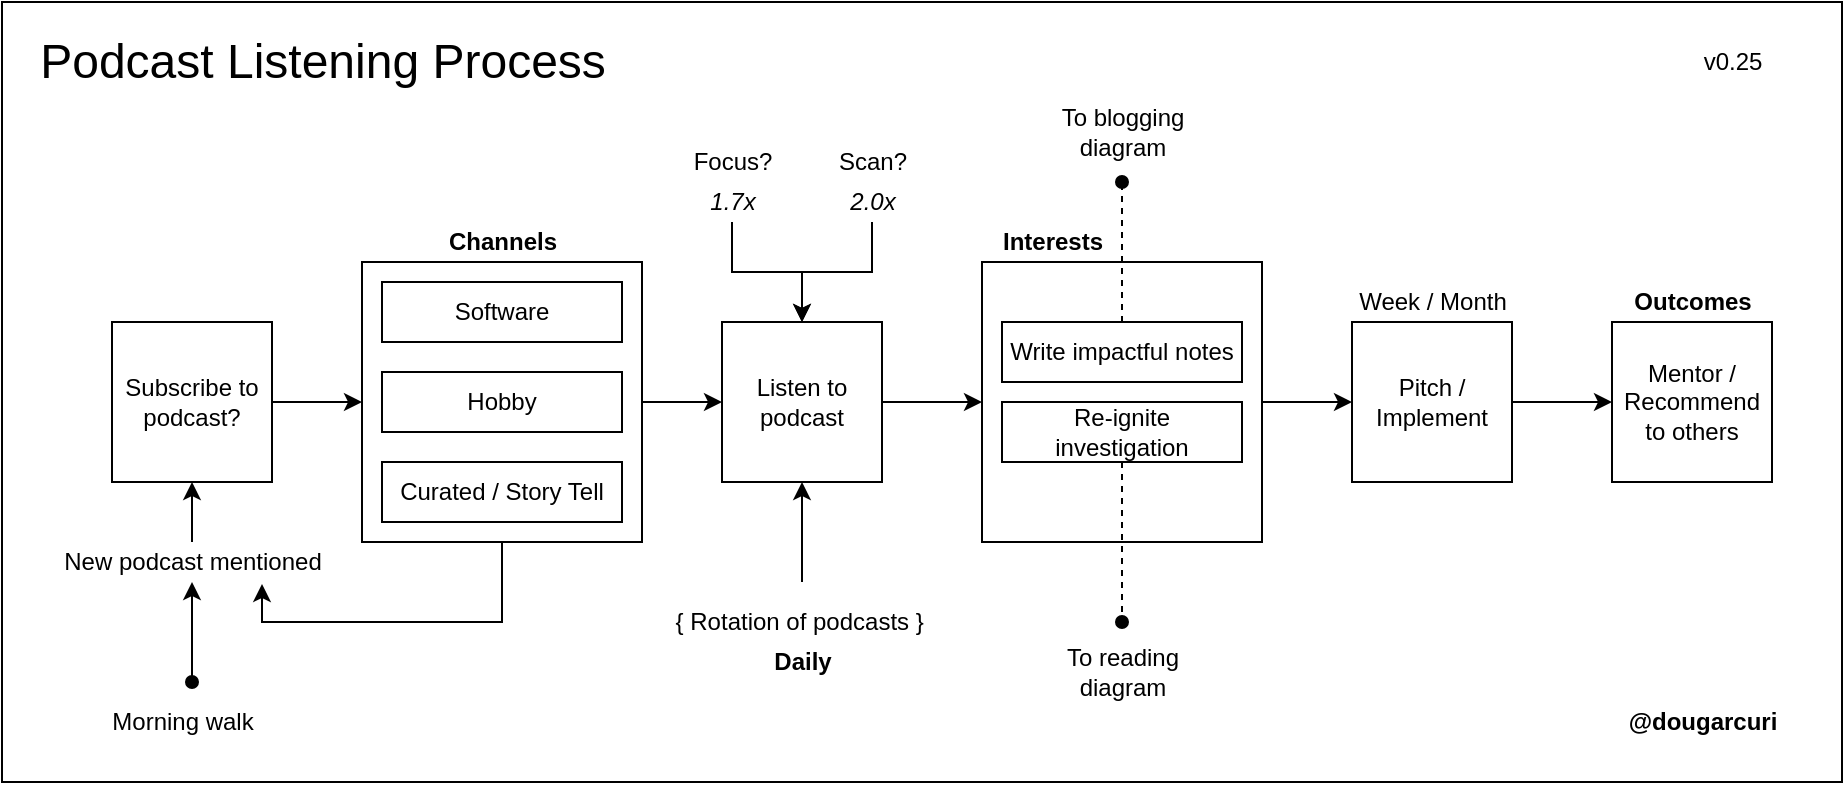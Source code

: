 <mxfile version="15.1.4" type="device"><diagram id="GHq76OuDfjOi-Ju2IBQN" name="Page-1"><mxGraphModel dx="1168" dy="786" grid="1" gridSize="10" guides="1" tooltips="1" connect="1" arrows="1" fold="1" page="1" pageScale="1" pageWidth="850" pageHeight="1100" math="0" shadow="0"><root><mxCell id="0"/><mxCell id="1" parent="0"/><mxCell id="WlOKW53uyA3XHyzy-dlt-2" value="" style="rounded=0;whiteSpace=wrap;html=1;fillColor=none;" parent="1" vertex="1"><mxGeometry x="20" y="40" width="920" height="390" as="geometry"/></mxCell><mxCell id="G3b-J4wqLpuIZi7WT0Yp-10" style="edgeStyle=orthogonalEdgeStyle;rounded=0;orthogonalLoop=1;jettySize=auto;html=1;exitX=1;exitY=0.5;exitDx=0;exitDy=0;" parent="1" source="G3b-J4wqLpuIZi7WT0Yp-7" target="WlOKW53uyA3XHyzy-dlt-9" edge="1"><mxGeometry relative="1" as="geometry"/></mxCell><mxCell id="G3b-J4wqLpuIZi7WT0Yp-11" style="edgeStyle=orthogonalEdgeStyle;rounded=0;orthogonalLoop=1;jettySize=auto;html=1;exitX=0.5;exitY=1;exitDx=0;exitDy=0;entryX=0.75;entryY=1.05;entryDx=0;entryDy=0;entryPerimeter=0;" parent="1" source="G3b-J4wqLpuIZi7WT0Yp-7" target="WlOKW53uyA3XHyzy-dlt-16" edge="1"><mxGeometry relative="1" as="geometry"/></mxCell><mxCell id="G3b-J4wqLpuIZi7WT0Yp-7" value="" style="rounded=0;whiteSpace=wrap;html=1;" parent="1" vertex="1"><mxGeometry x="200" y="170" width="140" height="140" as="geometry"/></mxCell><mxCell id="WlOKW53uyA3XHyzy-dlt-1" value="&lt;font style=&quot;font-size: 24px&quot;&gt;Podcast Listening Process&lt;/font&gt;" style="text;html=1;align=center;verticalAlign=middle;resizable=0;points=[];autosize=1;" parent="1" vertex="1"><mxGeometry x="30" y="60" width="300" height="20" as="geometry"/></mxCell><mxCell id="WlOKW53uyA3XHyzy-dlt-3" value="v0.25" style="text;html=1;align=center;verticalAlign=middle;resizable=0;points=[];autosize=1;" parent="1" vertex="1"><mxGeometry x="865" y="60" width="40" height="20" as="geometry"/></mxCell><mxCell id="WlOKW53uyA3XHyzy-dlt-4" value="&lt;b&gt;@dougarcuri&lt;/b&gt;" style="text;html=1;align=center;verticalAlign=middle;resizable=0;points=[];autosize=1;" parent="1" vertex="1"><mxGeometry x="825" y="390" width="90" height="20" as="geometry"/></mxCell><mxCell id="G3b-J4wqLpuIZi7WT0Yp-9" style="edgeStyle=orthogonalEdgeStyle;rounded=0;orthogonalLoop=1;jettySize=auto;html=1;exitX=1;exitY=0.5;exitDx=0;exitDy=0;entryX=0;entryY=0.5;entryDx=0;entryDy=0;" parent="1" source="WlOKW53uyA3XHyzy-dlt-5" target="G3b-J4wqLpuIZi7WT0Yp-7" edge="1"><mxGeometry relative="1" as="geometry"/></mxCell><mxCell id="WlOKW53uyA3XHyzy-dlt-5" value="Subscribe to podcast?" style="whiteSpace=wrap;html=1;aspect=fixed;" parent="1" vertex="1"><mxGeometry x="75" y="200" width="80" height="80" as="geometry"/></mxCell><mxCell id="gAbGk4MvbPc0745jumlz-9" style="edgeStyle=orthogonalEdgeStyle;rounded=0;orthogonalLoop=1;jettySize=auto;html=1;exitX=1;exitY=0.5;exitDx=0;exitDy=0;entryX=0;entryY=0.5;entryDx=0;entryDy=0;" edge="1" parent="1" source="WlOKW53uyA3XHyzy-dlt-9" target="gAbGk4MvbPc0745jumlz-5"><mxGeometry relative="1" as="geometry"/></mxCell><mxCell id="WlOKW53uyA3XHyzy-dlt-9" value="Listen to podcast" style="whiteSpace=wrap;html=1;aspect=fixed;" parent="1" vertex="1"><mxGeometry x="380" y="200" width="80" height="80" as="geometry"/></mxCell><mxCell id="WlOKW53uyA3XHyzy-dlt-14" style="edgeStyle=orthogonalEdgeStyle;rounded=0;orthogonalLoop=1;jettySize=auto;html=1;exitX=1;exitY=0.5;exitDx=0;exitDy=0;entryX=0;entryY=0.5;entryDx=0;entryDy=0;" parent="1" source="gAbGk4MvbPc0745jumlz-5" target="WlOKW53uyA3XHyzy-dlt-13" edge="1"><mxGeometry relative="1" as="geometry"><mxPoint x="590" y="240" as="sourcePoint"/></mxGeometry></mxCell><mxCell id="WlOKW53uyA3XHyzy-dlt-19" style="edgeStyle=orthogonalEdgeStyle;rounded=0;orthogonalLoop=1;jettySize=auto;html=1;exitX=1;exitY=0.5;exitDx=0;exitDy=0;entryX=0;entryY=0.5;entryDx=0;entryDy=0;" parent="1" source="WlOKW53uyA3XHyzy-dlt-13" target="WlOKW53uyA3XHyzy-dlt-18" edge="1"><mxGeometry relative="1" as="geometry"/></mxCell><mxCell id="WlOKW53uyA3XHyzy-dlt-13" value="Pitch / Implement" style="whiteSpace=wrap;html=1;aspect=fixed;" parent="1" vertex="1"><mxGeometry x="695" y="200" width="80" height="80" as="geometry"/></mxCell><mxCell id="G3b-J4wqLpuIZi7WT0Yp-8" style="edgeStyle=orthogonalEdgeStyle;rounded=0;orthogonalLoop=1;jettySize=auto;html=1;entryX=0.5;entryY=1;entryDx=0;entryDy=0;" parent="1" source="WlOKW53uyA3XHyzy-dlt-16" target="WlOKW53uyA3XHyzy-dlt-5" edge="1"><mxGeometry relative="1" as="geometry"/></mxCell><mxCell id="WlOKW53uyA3XHyzy-dlt-16" value="New podcast mentioned" style="text;html=1;align=center;verticalAlign=middle;resizable=0;points=[];autosize=1;" parent="1" vertex="1"><mxGeometry x="45" y="310" width="140" height="20" as="geometry"/></mxCell><mxCell id="WlOKW53uyA3XHyzy-dlt-18" value="Mentor / Recommend to others" style="whiteSpace=wrap;html=1;aspect=fixed;" parent="1" vertex="1"><mxGeometry x="825" y="200" width="80" height="80" as="geometry"/></mxCell><mxCell id="WlOKW53uyA3XHyzy-dlt-20" value="" style="endArrow=classic;html=1;entryX=0.5;entryY=1;entryDx=0;entryDy=0;" parent="1" target="WlOKW53uyA3XHyzy-dlt-9" edge="1"><mxGeometry width="50" height="50" relative="1" as="geometry"><mxPoint x="420" y="330" as="sourcePoint"/><mxPoint x="460" y="280" as="targetPoint"/></mxGeometry></mxCell><mxCell id="WlOKW53uyA3XHyzy-dlt-21" value="{ Rotation of podcasts }&amp;nbsp;" style="text;html=1;align=center;verticalAlign=middle;resizable=0;points=[];autosize=1;" parent="1" vertex="1"><mxGeometry x="350" y="340" width="140" height="20" as="geometry"/></mxCell><mxCell id="WlOKW53uyA3XHyzy-dlt-22" value="" style="endArrow=classic;html=1;startArrow=oval;startFill=1;" parent="1" edge="1"><mxGeometry width="50" height="50" relative="1" as="geometry"><mxPoint x="115" y="380" as="sourcePoint"/><mxPoint x="115" y="330" as="targetPoint"/></mxGeometry></mxCell><mxCell id="WlOKW53uyA3XHyzy-dlt-23" value="Morning walk" style="text;html=1;align=center;verticalAlign=middle;resizable=0;points=[];autosize=1;" parent="1" vertex="1"><mxGeometry x="65" y="390" width="90" height="20" as="geometry"/></mxCell><mxCell id="G3b-J4wqLpuIZi7WT0Yp-16" style="edgeStyle=orthogonalEdgeStyle;rounded=0;orthogonalLoop=1;jettySize=auto;html=1;entryX=0.5;entryY=0;entryDx=0;entryDy=0;" parent="1" source="WlOKW53uyA3XHyzy-dlt-24" target="WlOKW53uyA3XHyzy-dlt-9" edge="1"><mxGeometry relative="1" as="geometry"/></mxCell><mxCell id="WlOKW53uyA3XHyzy-dlt-24" value="&lt;i&gt;1.7x&lt;/i&gt;" style="text;html=1;align=center;verticalAlign=middle;resizable=0;points=[];autosize=1;" parent="1" vertex="1"><mxGeometry x="365" y="130" width="40" height="20" as="geometry"/></mxCell><mxCell id="WlOKW53uyA3XHyzy-dlt-25" value="&lt;b&gt;Outcomes&lt;/b&gt;" style="text;html=1;align=center;verticalAlign=middle;resizable=0;points=[];autosize=1;" parent="1" vertex="1"><mxGeometry x="830" y="180" width="70" height="20" as="geometry"/></mxCell><mxCell id="G3b-J4wqLpuIZi7WT0Yp-3" value="Software" style="rounded=0;whiteSpace=wrap;html=1;" parent="1" vertex="1"><mxGeometry x="210" y="180" width="120" height="30" as="geometry"/></mxCell><mxCell id="G3b-J4wqLpuIZi7WT0Yp-4" value="&lt;b&gt;Channels&lt;/b&gt;" style="text;html=1;align=center;verticalAlign=middle;resizable=0;points=[];autosize=1;" parent="1" vertex="1"><mxGeometry x="235" y="150" width="70" height="20" as="geometry"/></mxCell><mxCell id="G3b-J4wqLpuIZi7WT0Yp-5" value="Hobby" style="rounded=0;whiteSpace=wrap;html=1;" parent="1" vertex="1"><mxGeometry x="210" y="225" width="120" height="30" as="geometry"/></mxCell><mxCell id="G3b-J4wqLpuIZi7WT0Yp-6" value="Curated / Story Tell" style="rounded=0;whiteSpace=wrap;html=1;" parent="1" vertex="1"><mxGeometry x="210" y="270" width="120" height="30" as="geometry"/></mxCell><mxCell id="G3b-J4wqLpuIZi7WT0Yp-15" value="Focus?" style="text;html=1;align=center;verticalAlign=middle;resizable=0;points=[];autosize=1;" parent="1" vertex="1"><mxGeometry x="360" y="110" width="50" height="20" as="geometry"/></mxCell><mxCell id="G3b-J4wqLpuIZi7WT0Yp-19" style="edgeStyle=orthogonalEdgeStyle;rounded=0;orthogonalLoop=1;jettySize=auto;html=1;entryX=0.5;entryY=0;entryDx=0;entryDy=0;" parent="1" source="G3b-J4wqLpuIZi7WT0Yp-17" target="WlOKW53uyA3XHyzy-dlt-9" edge="1"><mxGeometry relative="1" as="geometry"/></mxCell><mxCell id="G3b-J4wqLpuIZi7WT0Yp-17" value="&lt;i&gt;2.0x&lt;/i&gt;" style="text;html=1;align=center;verticalAlign=middle;resizable=0;points=[];autosize=1;" parent="1" vertex="1"><mxGeometry x="435" y="130" width="40" height="20" as="geometry"/></mxCell><mxCell id="G3b-J4wqLpuIZi7WT0Yp-18" value="Scan?" style="text;html=1;align=center;verticalAlign=middle;resizable=0;points=[];autosize=1;" parent="1" vertex="1"><mxGeometry x="430" y="110" width="50" height="20" as="geometry"/></mxCell><mxCell id="cr4T2ag1wAyrHpOaLasY-2" value="To blogging&lt;br&gt;diagram" style="text;html=1;align=center;verticalAlign=middle;resizable=0;points=[];autosize=1;" parent="1" vertex="1"><mxGeometry x="540" y="90" width="80" height="30" as="geometry"/></mxCell><mxCell id="gAbGk4MvbPc0745jumlz-3" value="&lt;b&gt;Daily&lt;/b&gt;" style="text;html=1;align=center;verticalAlign=middle;resizable=0;points=[];autosize=1;" vertex="1" parent="1"><mxGeometry x="400" y="360" width="40" height="20" as="geometry"/></mxCell><mxCell id="gAbGk4MvbPc0745jumlz-4" value="Week / Month" style="text;html=1;align=center;verticalAlign=middle;resizable=0;points=[];autosize=1;strokeColor=none;fillColor=none;" vertex="1" parent="1"><mxGeometry x="690" y="180" width="90" height="20" as="geometry"/></mxCell><mxCell id="gAbGk4MvbPc0745jumlz-11" value="" style="group" vertex="1" connectable="0" parent="1"><mxGeometry x="510" y="170" width="140" height="140" as="geometry"/></mxCell><mxCell id="gAbGk4MvbPc0745jumlz-5" value="" style="rounded=0;whiteSpace=wrap;html=1;" vertex="1" parent="gAbGk4MvbPc0745jumlz-11"><mxGeometry width="140" height="140" as="geometry"/></mxCell><mxCell id="gAbGk4MvbPc0745jumlz-10" value="" style="group" vertex="1" connectable="0" parent="gAbGk4MvbPc0745jumlz-11"><mxGeometry x="10" y="30" width="120" height="70" as="geometry"/></mxCell><mxCell id="gAbGk4MvbPc0745jumlz-6" value="Write impactful notes" style="rounded=0;whiteSpace=wrap;html=1;" vertex="1" parent="gAbGk4MvbPc0745jumlz-10"><mxGeometry width="120" height="30" as="geometry"/></mxCell><mxCell id="gAbGk4MvbPc0745jumlz-7" value="Re-ignite investigation" style="rounded=0;whiteSpace=wrap;html=1;" vertex="1" parent="gAbGk4MvbPc0745jumlz-10"><mxGeometry y="40" width="120" height="30" as="geometry"/></mxCell><mxCell id="cr4T2ag1wAyrHpOaLasY-1" style="rounded=0;orthogonalLoop=1;jettySize=auto;html=1;exitX=0.5;exitY=0;exitDx=0;exitDy=0;endArrow=oval;endFill=1;dashed=1;" parent="gAbGk4MvbPc0745jumlz-11" source="gAbGk4MvbPc0745jumlz-6" edge="1"><mxGeometry relative="1" as="geometry"><mxPoint x="70" y="-40" as="targetPoint"/><mxPoint x="30" y="310" as="sourcePoint"/></mxGeometry></mxCell><mxCell id="gAbGk4MvbPc0745jumlz-15" value="To reading&lt;br&gt;diagram" style="text;html=1;align=center;verticalAlign=middle;resizable=0;points=[];autosize=1;" vertex="1" parent="1"><mxGeometry x="545" y="360" width="70" height="30" as="geometry"/></mxCell><mxCell id="gAbGk4MvbPc0745jumlz-16" style="rounded=0;orthogonalLoop=1;jettySize=auto;html=1;exitX=0.5;exitY=1;exitDx=0;exitDy=0;endArrow=oval;endFill=1;dashed=1;" edge="1" parent="1" source="gAbGk4MvbPc0745jumlz-7"><mxGeometry relative="1" as="geometry"><mxPoint x="580" y="350" as="targetPoint"/><mxPoint x="689" y="390" as="sourcePoint"/></mxGeometry></mxCell><mxCell id="gAbGk4MvbPc0745jumlz-19" value="&lt;b&gt;Interests&lt;/b&gt;" style="text;html=1;align=center;verticalAlign=middle;resizable=0;points=[];autosize=1;" vertex="1" parent="1"><mxGeometry x="510" y="150" width="70" height="20" as="geometry"/></mxCell></root></mxGraphModel></diagram></mxfile>